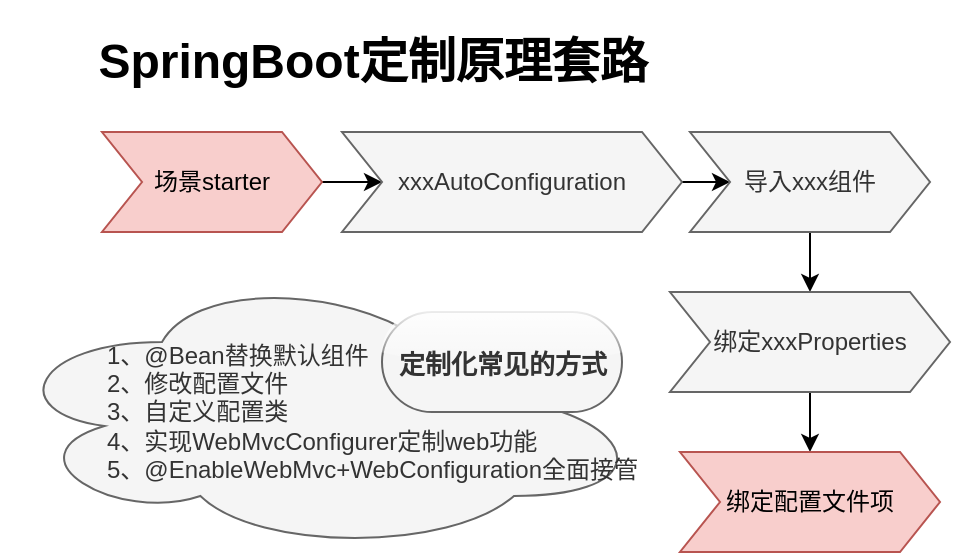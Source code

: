 <mxfile version="14.9.5" type="github">
  <diagram id="TAlHZ9jCKEuLrr5Z6eX6" name="Page-1">
    <mxGraphModel dx="686" dy="702" grid="1" gridSize="10" guides="1" tooltips="1" connect="1" arrows="1" fold="1" page="1" pageScale="1" pageWidth="827" pageHeight="1169" math="0" shadow="0">
      <root>
        <mxCell id="0" />
        <mxCell id="1" parent="0" />
        <mxCell id="ajrZJquJZkCXyteG9rc1-15" value="&lt;div style=&quot;text-align: justify&quot;&gt;&lt;span&gt;1、@Bean替换默认组件&lt;/span&gt;&lt;/div&gt;&lt;div style=&quot;text-align: justify&quot;&gt;&lt;span&gt;2、修改配置文件&lt;/span&gt;&lt;/div&gt;&lt;div style=&quot;text-align: justify&quot;&gt;&lt;span&gt;3、自定义配置类&lt;/span&gt;&lt;/div&gt;&lt;div style=&quot;text-align: justify&quot;&gt;&lt;span&gt;4、实现WebMvcConfigurer定制web功能&lt;/span&gt;&lt;/div&gt;&lt;div style=&quot;text-align: justify&quot;&gt;&lt;span&gt;5、@EnableWebMvc+WebConfiguration全面接管&lt;/span&gt;&lt;/div&gt;" style="ellipse;shape=cloud;whiteSpace=wrap;html=1;align=right;fillColor=#f5f5f5;strokeColor=#666666;fontColor=#333333;" vertex="1" parent="1">
          <mxGeometry x="10" y="260" width="320" height="140" as="geometry" />
        </mxCell>
        <mxCell id="ajrZJquJZkCXyteG9rc1-3" value="" style="edgeStyle=orthogonalEdgeStyle;rounded=0;orthogonalLoop=1;jettySize=auto;html=1;" edge="1" parent="1" source="ajrZJquJZkCXyteG9rc1-1" target="ajrZJquJZkCXyteG9rc1-2">
          <mxGeometry relative="1" as="geometry" />
        </mxCell>
        <mxCell id="ajrZJquJZkCXyteG9rc1-1" value="场景starter" style="shape=step;perimeter=stepPerimeter;whiteSpace=wrap;html=1;fixedSize=1;fillColor=#f8cecc;strokeColor=#b85450;" vertex="1" parent="1">
          <mxGeometry x="60" y="190" width="110" height="50" as="geometry" />
        </mxCell>
        <mxCell id="ajrZJquJZkCXyteG9rc1-5" value="" style="edgeStyle=orthogonalEdgeStyle;rounded=0;orthogonalLoop=1;jettySize=auto;html=1;" edge="1" parent="1" source="ajrZJquJZkCXyteG9rc1-2" target="ajrZJquJZkCXyteG9rc1-4">
          <mxGeometry relative="1" as="geometry" />
        </mxCell>
        <mxCell id="ajrZJquJZkCXyteG9rc1-2" value="xxxAutoConfiguration" style="shape=step;perimeter=stepPerimeter;whiteSpace=wrap;html=1;fixedSize=1;fillColor=#f5f5f5;strokeColor=#666666;fontColor=#333333;" vertex="1" parent="1">
          <mxGeometry x="180" y="190" width="170" height="50" as="geometry" />
        </mxCell>
        <mxCell id="ajrZJquJZkCXyteG9rc1-22" style="edgeStyle=orthogonalEdgeStyle;rounded=0;orthogonalLoop=1;jettySize=auto;html=1;entryX=0.5;entryY=0;entryDx=0;entryDy=0;" edge="1" parent="1" source="ajrZJquJZkCXyteG9rc1-4" target="ajrZJquJZkCXyteG9rc1-8">
          <mxGeometry relative="1" as="geometry" />
        </mxCell>
        <mxCell id="ajrZJquJZkCXyteG9rc1-4" value="导入xxx组件" style="shape=step;perimeter=stepPerimeter;whiteSpace=wrap;html=1;fixedSize=1;fillColor=#f5f5f5;strokeColor=#666666;fontColor=#333333;" vertex="1" parent="1">
          <mxGeometry x="354" y="190" width="120" height="50" as="geometry" />
        </mxCell>
        <mxCell id="ajrZJquJZkCXyteG9rc1-23" value="" style="edgeStyle=orthogonalEdgeStyle;rounded=0;orthogonalLoop=1;jettySize=auto;html=1;" edge="1" parent="1" source="ajrZJquJZkCXyteG9rc1-8" target="ajrZJquJZkCXyteG9rc1-10">
          <mxGeometry relative="1" as="geometry" />
        </mxCell>
        <mxCell id="ajrZJquJZkCXyteG9rc1-8" value="绑定xxxProperties" style="shape=step;perimeter=stepPerimeter;whiteSpace=wrap;html=1;fixedSize=1;fillColor=#f5f5f5;strokeColor=#666666;fontColor=#333333;" vertex="1" parent="1">
          <mxGeometry x="344" y="270" width="140" height="50" as="geometry" />
        </mxCell>
        <mxCell id="ajrZJquJZkCXyteG9rc1-10" value="绑定配置文件项" style="shape=step;perimeter=stepPerimeter;whiteSpace=wrap;html=1;fixedSize=1;fillColor=#f8cecc;strokeColor=#b85450;" vertex="1" parent="1">
          <mxGeometry x="349" y="350" width="130" height="50" as="geometry" />
        </mxCell>
        <mxCell id="ajrZJquJZkCXyteG9rc1-13" value="&lt;h1&gt;SpringBoot定制原理套路&lt;/h1&gt;" style="text;html=1;align=center;verticalAlign=middle;resizable=0;points=[];autosize=1;strokeColor=none;" vertex="1" parent="1">
          <mxGeometry x="50" y="130" width="290" height="50" as="geometry" />
        </mxCell>
        <mxCell id="ajrZJquJZkCXyteG9rc1-14" value="&lt;h2&gt;&lt;font style=&quot;font-size: 13px&quot;&gt;定制化常见的方式&lt;/font&gt;&lt;/h2&gt;" style="text;html=1;align=center;verticalAlign=middle;resizable=0;points=[];autosize=1;fillColor=#f5f5f5;strokeColor=#666666;rounded=1;arcSize=50;glass=1;shadow=0;sketch=0;fontColor=#333333;" vertex="1" parent="1">
          <mxGeometry x="200" y="280" width="120" height="50" as="geometry" />
        </mxCell>
      </root>
    </mxGraphModel>
  </diagram>
</mxfile>
